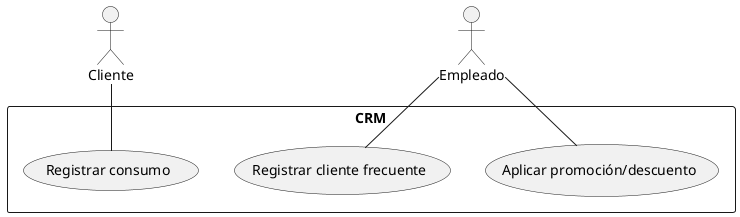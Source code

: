@startuml
actor Cliente
actor Empleado

rectangle CRM {
  Cliente -- (Registrar consumo)
  Empleado -- (Registrar cliente frecuente)
  Empleado -- (Aplicar promoción/descuento)
}
@enduml
